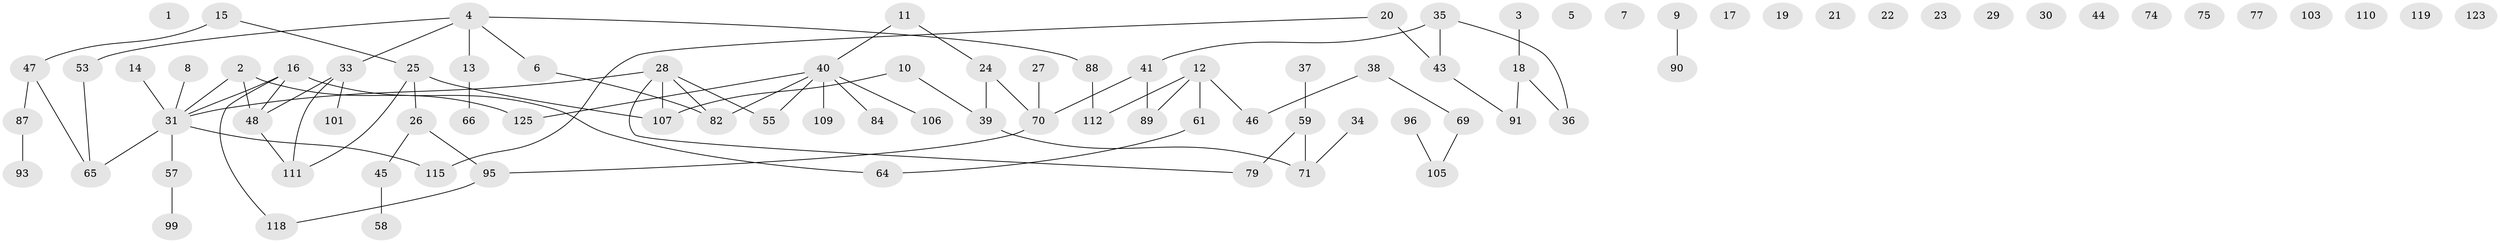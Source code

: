 // Generated by graph-tools (version 1.1) at 2025/23/03/03/25 07:23:28]
// undirected, 87 vertices, 83 edges
graph export_dot {
graph [start="1"]
  node [color=gray90,style=filled];
  1;
  2 [super="+92"];
  3;
  4 [super="+49"];
  5;
  6;
  7;
  8;
  9;
  10 [super="+81"];
  11;
  12 [super="+52"];
  13 [super="+80"];
  14;
  15;
  16 [super="+121"];
  17;
  18 [super="+42"];
  19;
  20 [super="+104"];
  21;
  22;
  23;
  24 [super="+32"];
  25 [super="+67"];
  26 [super="+126"];
  27;
  28 [super="+54"];
  29 [super="+68"];
  30;
  31 [super="+72"];
  33 [super="+62"];
  34;
  35 [super="+76"];
  36 [super="+102"];
  37 [super="+83"];
  38;
  39 [super="+85"];
  40 [super="+120"];
  41;
  43 [super="+56"];
  44;
  45 [super="+50"];
  46 [super="+60"];
  47 [super="+51"];
  48 [super="+73"];
  53 [super="+63"];
  55;
  57;
  58;
  59;
  61;
  64 [super="+86"];
  65;
  66;
  69 [super="+97"];
  70 [super="+78"];
  71 [super="+117"];
  74;
  75;
  77;
  79;
  82 [super="+98"];
  84;
  87 [super="+113"];
  88;
  89 [super="+108"];
  90 [super="+94"];
  91 [super="+116"];
  93;
  95 [super="+100"];
  96;
  99;
  101;
  103;
  105;
  106;
  107 [super="+114"];
  109;
  110;
  111 [super="+122"];
  112;
  115;
  118 [super="+124"];
  119;
  123;
  125;
  2 -- 125;
  2 -- 48;
  2 -- 31;
  3 -- 18;
  4 -- 13 [weight=2];
  4 -- 88;
  4 -- 33;
  4 -- 53;
  4 -- 6;
  6 -- 82;
  8 -- 31;
  9 -- 90;
  10 -- 107;
  10 -- 39;
  11 -- 24;
  11 -- 40;
  12 -- 46;
  12 -- 61;
  12 -- 112;
  12 -- 89;
  13 -- 66;
  14 -- 31;
  15 -- 47;
  15 -- 25;
  16 -- 64;
  16 -- 31;
  16 -- 48;
  16 -- 118;
  18 -- 36;
  18 -- 91;
  20 -- 43 [weight=2];
  20 -- 115;
  24 -- 70;
  24 -- 39;
  25 -- 107;
  25 -- 26;
  25 -- 111;
  26 -- 95;
  26 -- 45;
  27 -- 70;
  28 -- 55;
  28 -- 79;
  28 -- 82;
  28 -- 107;
  28 -- 31;
  31 -- 115;
  31 -- 65;
  31 -- 57;
  33 -- 48;
  33 -- 101;
  33 -- 111;
  34 -- 71;
  35 -- 36;
  35 -- 41;
  35 -- 43 [weight=2];
  37 -- 59;
  38 -- 46;
  38 -- 69;
  39 -- 71;
  40 -- 106;
  40 -- 125;
  40 -- 82;
  40 -- 84;
  40 -- 55;
  40 -- 109;
  41 -- 70;
  41 -- 89;
  43 -- 91;
  45 -- 58;
  47 -- 87;
  47 -- 65;
  48 -- 111;
  53 -- 65;
  57 -- 99;
  59 -- 79;
  59 -- 71;
  61 -- 64;
  69 -- 105;
  70 -- 95;
  87 -- 93;
  88 -- 112;
  95 -- 118;
  96 -- 105;
}
